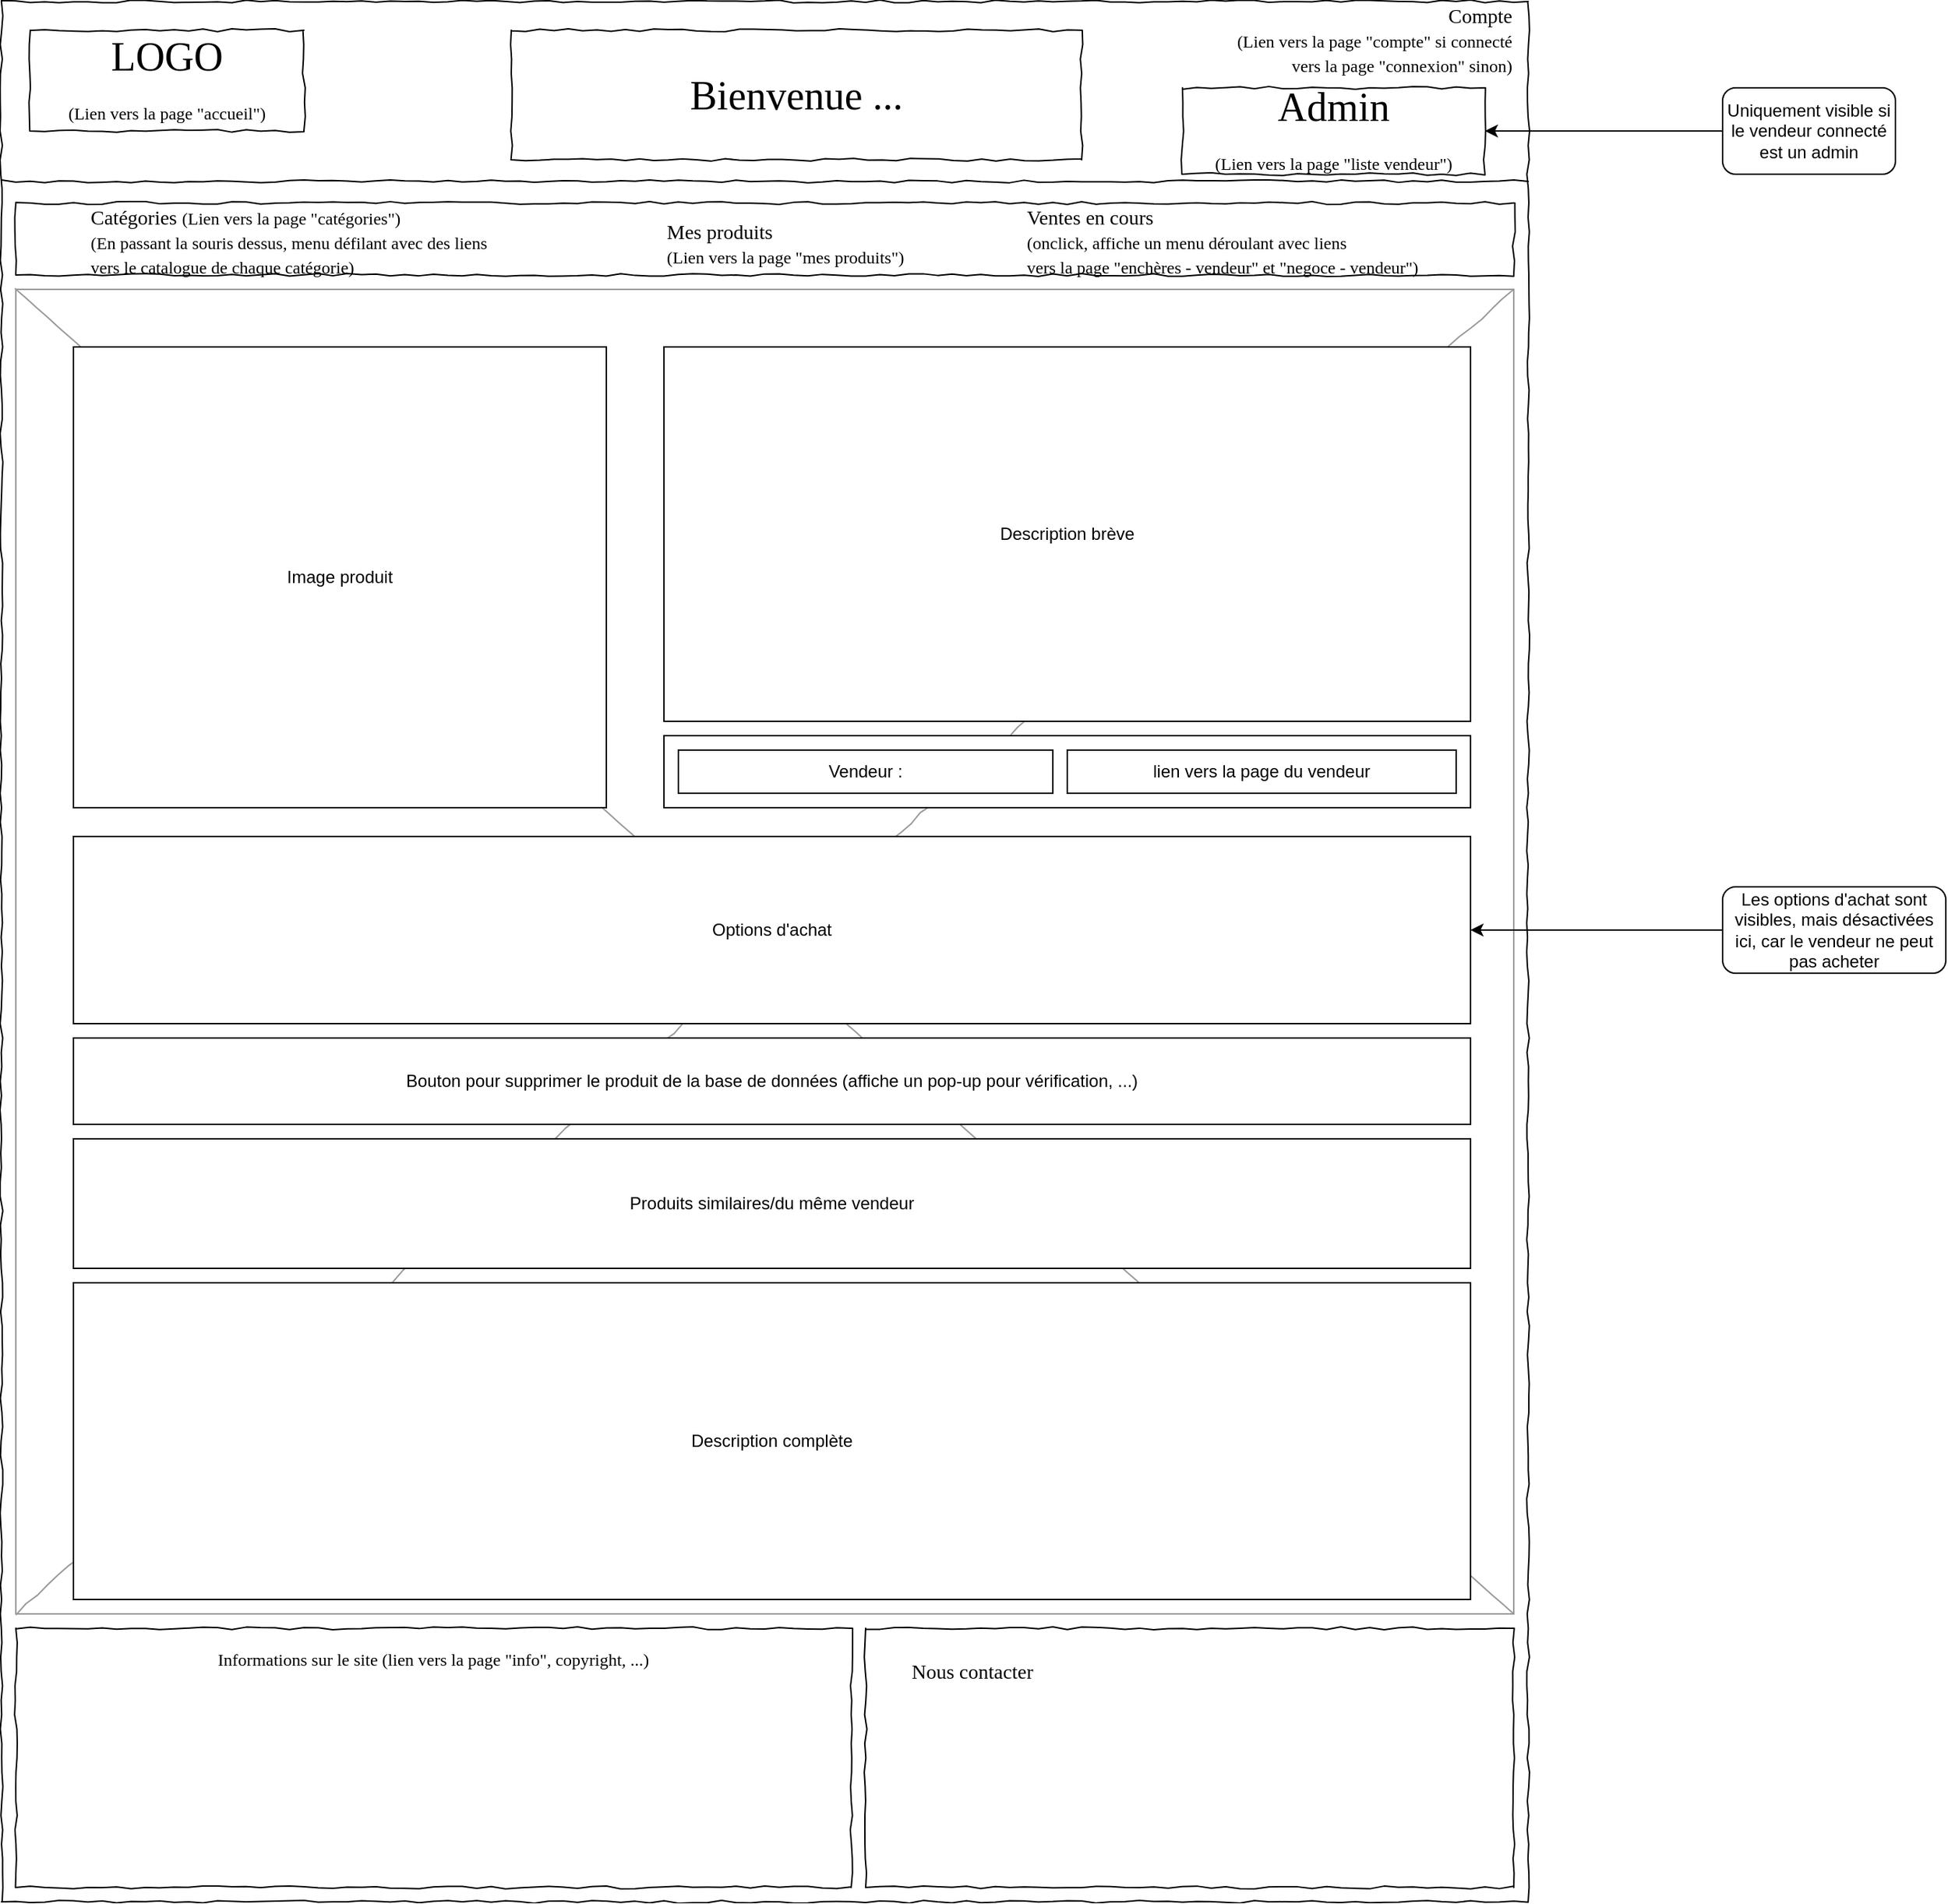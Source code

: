<mxfile version="12.9.12" type="device"><diagram name="Page-1" id="03018318-947c-dd8e-b7a3-06fadd420f32"><mxGraphModel dx="1422" dy="766" grid="1" gridSize="10" guides="1" tooltips="1" connect="1" arrows="1" fold="1" page="1" pageScale="1" pageWidth="1400" pageHeight="1350" background="#ffffff" math="0" shadow="0"><root><mxCell id="0"/><mxCell id="1" parent="0"/><mxCell id="677b7b8949515195-1" value="&#10;&#10;&lt;!--StartFragment--&gt;&lt;span style=&quot;font-family: Whitney, &amp;quot;Helvetica Neue&amp;quot;, Helvetica, Arial, sans-serif; font-size: 16px; font-style: normal; font-variant-ligatures: normal; font-variant-caps: normal; font-weight: 400; letter-spacing: normal; orphans: 2; text-align: start; text-indent: 0px; text-transform: none; widows: 2; word-spacing: 0px; -webkit-text-stroke-width: 0px; text-decoration-style: initial; text-decoration-color: initial; float: none; display: inline !important;&quot;&gt;Pere-Siffleur&lt;/span&gt;&lt;!--EndFragment--&gt;&#10;&#10;" style="whiteSpace=wrap;html=1;rounded=0;shadow=0;labelBackgroundColor=none;strokeColor=#000000;strokeWidth=1;fillColor=none;fontFamily=Verdana;fontSize=12;fontColor=#000000;align=center;comic=1;" parent="1" vertex="1"><mxGeometry x="20" y="20" width="1060" height="1320" as="geometry"/></mxCell><mxCell id="677b7b8949515195-2" value="LOGO&lt;br style=&quot;font-size: 12px&quot;&gt;&lt;span style=&quot;font-size: 12px&quot;&gt;(Lien vers la page &quot;accueil&quot;)&lt;/span&gt;" style="whiteSpace=wrap;html=1;rounded=0;shadow=0;labelBackgroundColor=none;strokeWidth=1;fontFamily=Verdana;fontSize=28;align=center;comic=1;" parent="1" vertex="1"><mxGeometry x="40" y="40" width="190" height="70" as="geometry"/></mxCell><mxCell id="677b7b8949515195-7" value="Compte&lt;br style=&quot;font-size: 12px&quot;&gt;&lt;span style=&quot;font-size: 12px&quot;&gt;(Lien vers la page &quot;compte&quot; si connecté&lt;br&gt;vers la page &quot;connexion&quot; sinon)&lt;br&gt;&lt;/span&gt;" style="text;html=1;points=[];align=right;verticalAlign=middle;spacingTop=-4;fontSize=14;fontFamily=Verdana;labelPosition=left;verticalLabelPosition=middle;" parent="1" vertex="1"><mxGeometry x="1070" y="40" width="60" height="20" as="geometry"/></mxCell><mxCell id="677b7b8949515195-9" value="" style="line;strokeWidth=1;html=1;rounded=0;shadow=0;labelBackgroundColor=none;fillColor=none;fontFamily=Verdana;fontSize=14;fontColor=#000000;align=center;comic=1;" parent="1" vertex="1"><mxGeometry x="20" y="140" width="1060" height="10" as="geometry"/></mxCell><mxCell id="677b7b8949515195-10" value="" style="whiteSpace=wrap;html=1;rounded=0;shadow=0;labelBackgroundColor=none;strokeWidth=1;fillColor=none;fontFamily=Verdana;fontSize=12;align=center;comic=1;" parent="1" vertex="1"><mxGeometry x="30" y="160" width="1040" height="50" as="geometry"/></mxCell><mxCell id="677b7b8949515195-11" value="Catégories&amp;nbsp;&lt;span style=&quot;font-size: 12px&quot;&gt;(Lien vers la page &quot;catégories&quot;)&lt;br&gt;(En passant la souris dessus, menu défilant avec des liens &lt;br&gt;vers le catalogue de chaque catégorie)&lt;br&gt;&lt;/span&gt;" style="text;html=1;points=[];align=left;verticalAlign=top;spacingTop=-4;fontSize=14;fontFamily=Verdana" parent="1" vertex="1"><mxGeometry x="80" y="160" width="60" height="20" as="geometry"/></mxCell><mxCell id="677b7b8949515195-12" value="Ventes en cours&lt;br style=&quot;font-size: 12px&quot;&gt;&lt;span style=&quot;font-size: 12px&quot;&gt;(onclick, affiche un menu déroulant avec liens&lt;br&gt;vers la page &quot;enchères - vendeur&quot; et &quot;negoce - vendeur&quot;)&lt;/span&gt;" style="text;html=1;points=[];align=left;verticalAlign=top;spacingTop=-4;fontSize=14;fontFamily=Verdana" parent="1" vertex="1"><mxGeometry x="730" y="160" width="60" height="20" as="geometry"/></mxCell><mxCell id="677b7b8949515195-15" value="&lt;div style=&quot;text-align: justify&quot;&gt;Informations sur le site (lien vers la page &quot;info&quot;, copyright, ...)&lt;br&gt;&lt;/div&gt;" style="whiteSpace=wrap;html=1;rounded=0;shadow=0;labelBackgroundColor=none;strokeWidth=1;fillColor=none;fontFamily=Verdana;fontSize=12;align=center;verticalAlign=top;spacing=10;comic=1;" parent="1" vertex="1"><mxGeometry x="30" y="1150" width="580" height="180" as="geometry"/></mxCell><mxCell id="677b7b8949515195-16" value="" style="verticalLabelPosition=bottom;shadow=0;dashed=0;align=center;html=1;verticalAlign=top;strokeWidth=1;shape=mxgraph.mockup.graphics.simpleIcon;strokeColor=#999999;rounded=0;labelBackgroundColor=none;fontFamily=Verdana;fontSize=14;fontColor=#000000;comic=1;" parent="1" vertex="1"><mxGeometry x="30" y="220" width="1040" height="920" as="geometry"/></mxCell><mxCell id="677b7b8949515195-26" value="" style="whiteSpace=wrap;html=1;rounded=0;shadow=0;labelBackgroundColor=none;strokeWidth=1;fillColor=none;fontFamily=Verdana;fontSize=12;align=center;comic=1;" parent="1" vertex="1"><mxGeometry x="620" y="1150" width="450" height="180" as="geometry"/></mxCell><mxCell id="677b7b8949515195-42" value="Nous contacter" style="text;html=1;points=[];align=left;verticalAlign=top;spacingTop=-4;fontSize=14;fontFamily=Verdana" parent="1" vertex="1"><mxGeometry x="650" y="1170" width="170" height="20" as="geometry"/></mxCell><mxCell id="Vz2qVGnKAH75r2qcj9Pt-2" value="Admin&lt;br style=&quot;font-size: 12px&quot;&gt;&lt;span style=&quot;font-size: 12px&quot;&gt;(Lien vers la page &quot;liste vendeur&quot;)&lt;/span&gt;" style="whiteSpace=wrap;html=1;rounded=0;shadow=0;labelBackgroundColor=none;strokeWidth=1;fontFamily=Verdana;fontSize=28;align=center;comic=1;" parent="1" vertex="1"><mxGeometry x="840" y="80" width="210" height="60" as="geometry"/></mxCell><mxCell id="Vz2qVGnKAH75r2qcj9Pt-3" value="Bienvenue ..." style="whiteSpace=wrap;html=1;rounded=0;shadow=0;labelBackgroundColor=none;strokeWidth=1;fontFamily=Verdana;fontSize=28;align=center;comic=1;" parent="1" vertex="1"><mxGeometry x="374" y="40" width="396" height="90" as="geometry"/></mxCell><mxCell id="oik9Q0Ej6t-DAzGDfyHB-1" value="Image produit" style="rounded=0;whiteSpace=wrap;html=1;" parent="1" vertex="1"><mxGeometry x="70" y="260" width="370" height="320" as="geometry"/></mxCell><mxCell id="oik9Q0Ej6t-DAzGDfyHB-2" value="Options d'achat" style="rounded=0;whiteSpace=wrap;html=1;" parent="1" vertex="1"><mxGeometry x="70" y="600" width="970" height="130" as="geometry"/></mxCell><mxCell id="oik9Q0Ej6t-DAzGDfyHB-3" value="Description brève" style="rounded=0;whiteSpace=wrap;html=1;" parent="1" vertex="1"><mxGeometry x="480" y="260" width="560" height="260" as="geometry"/></mxCell><mxCell id="oik9Q0Ej6t-DAzGDfyHB-4" value="Produits similaires/du même vendeur" style="rounded=0;whiteSpace=wrap;html=1;" parent="1" vertex="1"><mxGeometry x="70" y="810" width="970" height="90" as="geometry"/></mxCell><mxCell id="oik9Q0Ej6t-DAzGDfyHB-5" value="Description complète" style="rounded=0;whiteSpace=wrap;html=1;" parent="1" vertex="1"><mxGeometry x="70" y="910" width="970" height="220" as="geometry"/></mxCell><mxCell id="oik9Q0Ej6t-DAzGDfyHB-7" value="" style="rounded=0;whiteSpace=wrap;html=1;" parent="1" vertex="1"><mxGeometry x="480" y="530" width="560" height="50" as="geometry"/></mxCell><mxCell id="oik9Q0Ej6t-DAzGDfyHB-8" value="Vendeur :" style="rounded=0;whiteSpace=wrap;html=1;" parent="1" vertex="1"><mxGeometry x="490" y="540" width="260" height="30" as="geometry"/></mxCell><mxCell id="oik9Q0Ej6t-DAzGDfyHB-9" value="lien vers la page du vendeur" style="rounded=0;whiteSpace=wrap;html=1;" parent="1" vertex="1"><mxGeometry x="760" y="540" width="270" height="30" as="geometry"/></mxCell><mxCell id="uySRARI17YTe4f90dxr8-1" value="Bouton pour supprimer le produit de la base de données (affiche un pop-up pour vérification, ...)" style="rounded=0;whiteSpace=wrap;html=1;" parent="1" vertex="1"><mxGeometry x="70" y="740" width="970" height="60" as="geometry"/></mxCell><mxCell id="UxRxgyb0AnukbGFCxSjp-1" value="&lt;span&gt;Uniquement visible si le vendeur connecté est un admin&lt;/span&gt;" style="rounded=1;whiteSpace=wrap;html=1;" parent="1" vertex="1"><mxGeometry x="1215" y="80" width="120" height="60" as="geometry"/></mxCell><mxCell id="UxRxgyb0AnukbGFCxSjp-2" value="" style="endArrow=classic;html=1;entryX=1;entryY=0.5;entryDx=0;entryDy=0;exitX=0;exitY=0.5;exitDx=0;exitDy=0;" parent="1" source="UxRxgyb0AnukbGFCxSjp-1" target="Vz2qVGnKAH75r2qcj9Pt-2" edge="1"><mxGeometry width="50" height="50" relative="1" as="geometry"><mxPoint x="1160" y="270" as="sourcePoint"/><mxPoint x="1210" y="220" as="targetPoint"/></mxGeometry></mxCell><mxCell id="UxRxgyb0AnukbGFCxSjp-3" value="" style="endArrow=classic;html=1;entryX=1;entryY=0.5;entryDx=0;entryDy=0;exitX=0;exitY=0.5;exitDx=0;exitDy=0;" parent="1" source="UxRxgyb0AnukbGFCxSjp-4" target="oik9Q0Ej6t-DAzGDfyHB-2" edge="1"><mxGeometry width="50" height="50" relative="1" as="geometry"><mxPoint x="1170" y="665" as="sourcePoint"/><mxPoint x="1170" y="610" as="targetPoint"/></mxGeometry></mxCell><mxCell id="UxRxgyb0AnukbGFCxSjp-4" value="Les options d'achat sont visibles, mais désactivées ici, car le vendeur ne peut pas acheter" style="rounded=1;whiteSpace=wrap;html=1;" parent="1" vertex="1"><mxGeometry x="1215" y="635" width="155" height="60" as="geometry"/></mxCell><mxCell id="UxRxgyb0AnukbGFCxSjp-5" value="Mes produits&lt;br style=&quot;font-size: 12px&quot;&gt;&lt;span style=&quot;font-size: 12px&quot;&gt;(Lien vers la page &quot;mes produits&quot;)&lt;/span&gt;" style="text;html=1;points=[];align=left;verticalAlign=top;spacingTop=-4;fontSize=14;fontFamily=Verdana" parent="1" vertex="1"><mxGeometry x="480" y="170" width="60" height="20" as="geometry"/></mxCell></root></mxGraphModel></diagram></mxfile>